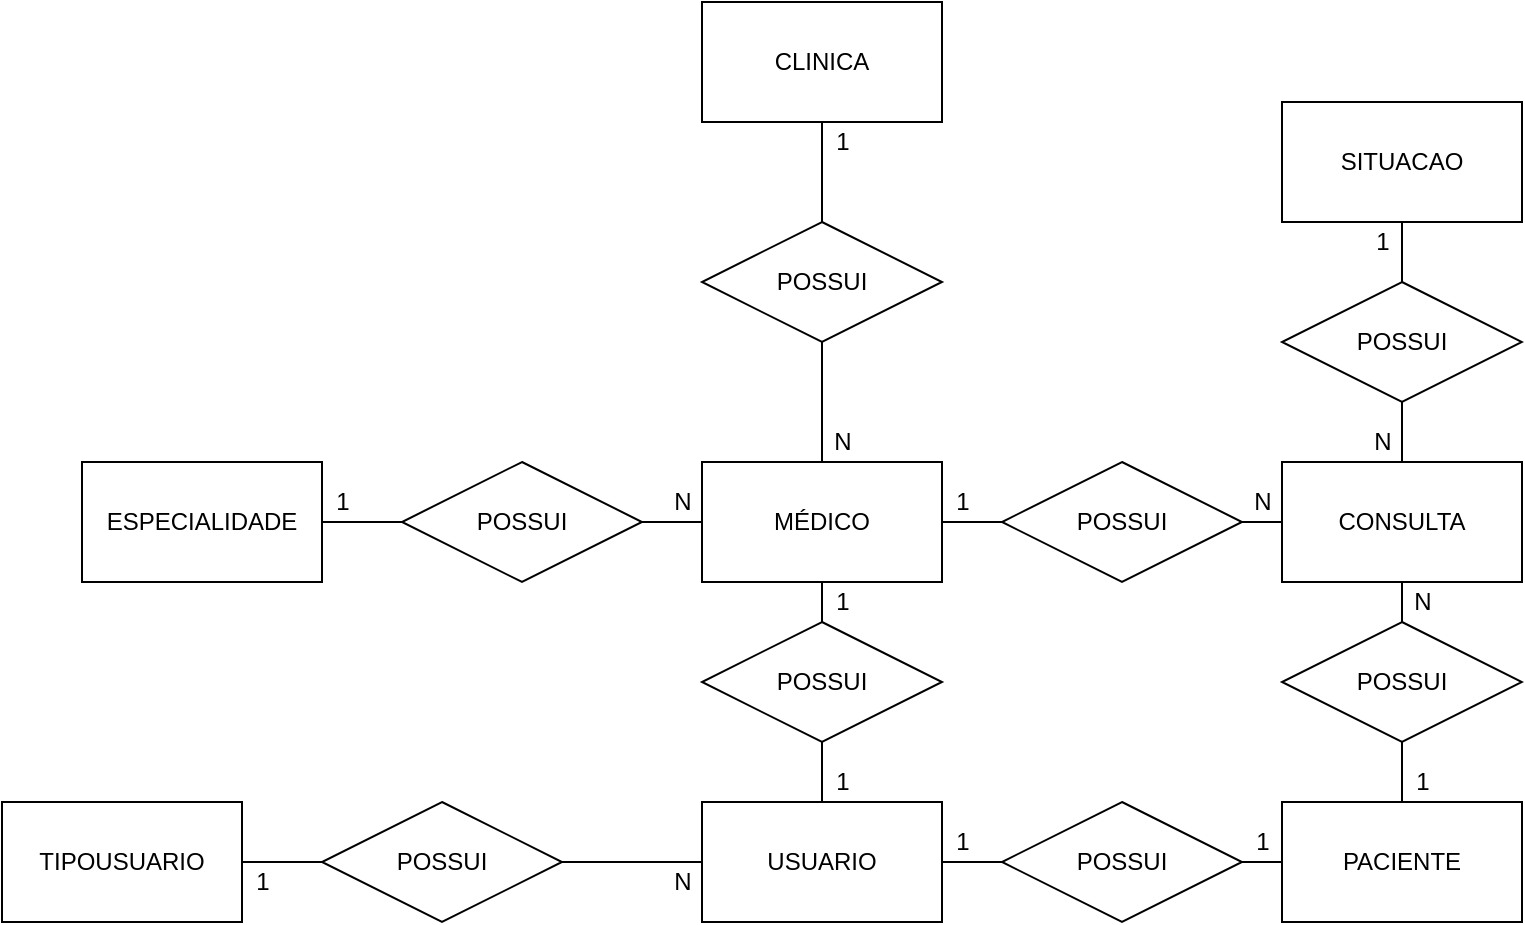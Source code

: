 <mxfile version="14.9.6" type="device" pages="2"><diagram id="vfp8LePXf0dAcvnZliSh" name="Conceitual"><mxGraphModel dx="852" dy="1703" grid="1" gridSize="10" guides="1" tooltips="1" connect="1" arrows="1" fold="1" page="1" pageScale="1" pageWidth="827" pageHeight="1169" math="0" shadow="0"><root><mxCell id="0"/><mxCell id="1" parent="0"/><mxCell id="2TtG-xfCOFMuicf8gBL2-11" value="" style="edgeStyle=orthogonalEdgeStyle;rounded=0;orthogonalLoop=1;jettySize=auto;html=1;endArrow=none;endFill=0;" parent="1" source="2TtG-xfCOFMuicf8gBL2-1" target="2TtG-xfCOFMuicf8gBL2-9" edge="1"><mxGeometry relative="1" as="geometry"/></mxCell><mxCell id="2TtG-xfCOFMuicf8gBL2-19" value="" style="edgeStyle=orthogonalEdgeStyle;rounded=0;orthogonalLoop=1;jettySize=auto;html=1;endArrow=none;endFill=0;" parent="1" source="2TtG-xfCOFMuicf8gBL2-1" target="2TtG-xfCOFMuicf8gBL2-18" edge="1"><mxGeometry relative="1" as="geometry"/></mxCell><mxCell id="2TtG-xfCOFMuicf8gBL2-24" value="" style="edgeStyle=orthogonalEdgeStyle;rounded=0;orthogonalLoop=1;jettySize=auto;html=1;endArrow=none;endFill=0;" parent="1" source="2TtG-xfCOFMuicf8gBL2-1" target="2TtG-xfCOFMuicf8gBL2-23" edge="1"><mxGeometry relative="1" as="geometry"/></mxCell><mxCell id="2TtG-xfCOFMuicf8gBL2-30" value="" style="edgeStyle=orthogonalEdgeStyle;rounded=0;orthogonalLoop=1;jettySize=auto;html=1;endArrow=none;endFill=0;" parent="1" source="2TtG-xfCOFMuicf8gBL2-1" target="2TtG-xfCOFMuicf8gBL2-28" edge="1"><mxGeometry relative="1" as="geometry"/></mxCell><mxCell id="2TtG-xfCOFMuicf8gBL2-1" value="MÉDICO" style="rounded=0;whiteSpace=wrap;html=1;" parent="1" vertex="1"><mxGeometry x="380" y="-860" width="120" height="60" as="geometry"/></mxCell><mxCell id="2TtG-xfCOFMuicf8gBL2-20" value="" style="edgeStyle=orthogonalEdgeStyle;rounded=0;orthogonalLoop=1;jettySize=auto;html=1;endArrow=none;endFill=0;" parent="1" source="2TtG-xfCOFMuicf8gBL2-2" target="2TtG-xfCOFMuicf8gBL2-18" edge="1"><mxGeometry relative="1" as="geometry"/></mxCell><mxCell id="2TtG-xfCOFMuicf8gBL2-40" value="" style="edgeStyle=orthogonalEdgeStyle;rounded=0;orthogonalLoop=1;jettySize=auto;html=1;endArrow=none;endFill=0;" parent="1" source="2TtG-xfCOFMuicf8gBL2-2" target="2TtG-xfCOFMuicf8gBL2-39" edge="1"><mxGeometry relative="1" as="geometry"/></mxCell><mxCell id="2TtG-xfCOFMuicf8gBL2-46" value="" style="edgeStyle=orthogonalEdgeStyle;rounded=0;orthogonalLoop=1;jettySize=auto;html=1;endArrow=none;endFill=0;" parent="1" source="2TtG-xfCOFMuicf8gBL2-2" target="2TtG-xfCOFMuicf8gBL2-44" edge="1"><mxGeometry relative="1" as="geometry"/></mxCell><mxCell id="2TtG-xfCOFMuicf8gBL2-2" value="CONSULTA" style="rounded=0;whiteSpace=wrap;html=1;" parent="1" vertex="1"><mxGeometry x="670" y="-860" width="120" height="60" as="geometry"/></mxCell><mxCell id="2TtG-xfCOFMuicf8gBL2-10" value="" style="edgeStyle=orthogonalEdgeStyle;rounded=0;orthogonalLoop=1;jettySize=auto;html=1;endArrow=none;endFill=0;" parent="1" source="2TtG-xfCOFMuicf8gBL2-3" target="2TtG-xfCOFMuicf8gBL2-9" edge="1"><mxGeometry relative="1" as="geometry"/></mxCell><mxCell id="2TtG-xfCOFMuicf8gBL2-12" value="" style="edgeStyle=orthogonalEdgeStyle;rounded=0;orthogonalLoop=1;jettySize=auto;html=1;endArrow=none;endFill=0;" parent="1" source="2TtG-xfCOFMuicf8gBL2-3" target="2TtG-xfCOFMuicf8gBL2-9" edge="1"><mxGeometry relative="1" as="geometry"/></mxCell><mxCell id="2TtG-xfCOFMuicf8gBL2-3" value="CLINICA" style="rounded=0;whiteSpace=wrap;html=1;" parent="1" vertex="1"><mxGeometry x="380" y="-1090" width="120" height="60" as="geometry"/></mxCell><mxCell id="2TtG-xfCOFMuicf8gBL2-41" value="" style="edgeStyle=orthogonalEdgeStyle;rounded=0;orthogonalLoop=1;jettySize=auto;html=1;endArrow=none;endFill=0;" parent="1" source="2TtG-xfCOFMuicf8gBL2-4" target="2TtG-xfCOFMuicf8gBL2-39" edge="1"><mxGeometry relative="1" as="geometry"/></mxCell><mxCell id="2TtG-xfCOFMuicf8gBL2-4" value="PACIENTE" style="rounded=0;whiteSpace=wrap;html=1;" parent="1" vertex="1"><mxGeometry x="670" y="-690" width="120" height="60" as="geometry"/></mxCell><mxCell id="2TtG-xfCOFMuicf8gBL2-29" value="" style="edgeStyle=orthogonalEdgeStyle;rounded=0;orthogonalLoop=1;jettySize=auto;html=1;endArrow=none;endFill=0;" parent="1" source="2TtG-xfCOFMuicf8gBL2-5" target="2TtG-xfCOFMuicf8gBL2-28" edge="1"><mxGeometry relative="1" as="geometry"/></mxCell><mxCell id="2TtG-xfCOFMuicf8gBL2-5" value="ESPECIALIDADE" style="rounded=0;whiteSpace=wrap;html=1;" parent="1" vertex="1"><mxGeometry x="70" y="-860" width="120" height="60" as="geometry"/></mxCell><mxCell id="2TtG-xfCOFMuicf8gBL2-17" value="" style="edgeStyle=orthogonalEdgeStyle;rounded=0;orthogonalLoop=1;jettySize=auto;html=1;endArrow=none;endFill=0;" parent="1" source="2TtG-xfCOFMuicf8gBL2-6" target="2TtG-xfCOFMuicf8gBL2-15" edge="1"><mxGeometry relative="1" as="geometry"/></mxCell><mxCell id="2TtG-xfCOFMuicf8gBL2-25" value="" style="edgeStyle=orthogonalEdgeStyle;rounded=0;orthogonalLoop=1;jettySize=auto;html=1;endArrow=none;endFill=0;" parent="1" source="2TtG-xfCOFMuicf8gBL2-6" target="2TtG-xfCOFMuicf8gBL2-23" edge="1"><mxGeometry relative="1" as="geometry"/></mxCell><mxCell id="2TtG-xfCOFMuicf8gBL2-35" value="" style="edgeStyle=orthogonalEdgeStyle;rounded=0;orthogonalLoop=1;jettySize=auto;html=1;endArrow=none;endFill=0;" parent="1" source="2TtG-xfCOFMuicf8gBL2-6" target="2TtG-xfCOFMuicf8gBL2-34" edge="1"><mxGeometry relative="1" as="geometry"/></mxCell><mxCell id="2TtG-xfCOFMuicf8gBL2-6" value="USUARIO" style="rounded=0;whiteSpace=wrap;html=1;" parent="1" vertex="1"><mxGeometry x="380" y="-690" width="120" height="60" as="geometry"/></mxCell><mxCell id="2TtG-xfCOFMuicf8gBL2-16" value="" style="edgeStyle=orthogonalEdgeStyle;rounded=0;orthogonalLoop=1;jettySize=auto;html=1;endArrow=none;endFill=0;" parent="1" source="2TtG-xfCOFMuicf8gBL2-7" target="2TtG-xfCOFMuicf8gBL2-15" edge="1"><mxGeometry relative="1" as="geometry"/></mxCell><mxCell id="2TtG-xfCOFMuicf8gBL2-7" value="TIPOUSUARIO" style="rounded=0;whiteSpace=wrap;html=1;" parent="1" vertex="1"><mxGeometry x="30" y="-690" width="120" height="60" as="geometry"/></mxCell><mxCell id="2TtG-xfCOFMuicf8gBL2-45" value="" style="edgeStyle=orthogonalEdgeStyle;rounded=0;orthogonalLoop=1;jettySize=auto;html=1;endArrow=none;endFill=0;" parent="1" source="2TtG-xfCOFMuicf8gBL2-8" target="2TtG-xfCOFMuicf8gBL2-44" edge="1"><mxGeometry relative="1" as="geometry"/></mxCell><mxCell id="2TtG-xfCOFMuicf8gBL2-8" value="SITUACAO" style="rounded=0;whiteSpace=wrap;html=1;" parent="1" vertex="1"><mxGeometry x="670" y="-1040" width="120" height="60" as="geometry"/></mxCell><mxCell id="2TtG-xfCOFMuicf8gBL2-9" value="POSSUI" style="shape=rhombus;perimeter=rhombusPerimeter;whiteSpace=wrap;html=1;align=center;" parent="1" vertex="1"><mxGeometry x="380" y="-980" width="120" height="60" as="geometry"/></mxCell><mxCell id="2TtG-xfCOFMuicf8gBL2-13" value="1" style="text;html=1;align=center;verticalAlign=middle;resizable=0;points=[];autosize=1;strokeColor=none;" parent="1" vertex="1"><mxGeometry x="440" y="-1030" width="20" height="20" as="geometry"/></mxCell><mxCell id="2TtG-xfCOFMuicf8gBL2-14" value="N" style="text;html=1;align=center;verticalAlign=middle;resizable=0;points=[];autosize=1;strokeColor=none;" parent="1" vertex="1"><mxGeometry x="440" y="-880" width="20" height="20" as="geometry"/></mxCell><mxCell id="2TtG-xfCOFMuicf8gBL2-15" value="POSSUI" style="shape=rhombus;perimeter=rhombusPerimeter;whiteSpace=wrap;html=1;align=center;" parent="1" vertex="1"><mxGeometry x="190" y="-690" width="120" height="60" as="geometry"/></mxCell><mxCell id="2TtG-xfCOFMuicf8gBL2-18" value="POSSUI" style="shape=rhombus;perimeter=rhombusPerimeter;whiteSpace=wrap;html=1;align=center;" parent="1" vertex="1"><mxGeometry x="530" y="-860" width="120" height="60" as="geometry"/></mxCell><mxCell id="2TtG-xfCOFMuicf8gBL2-21" value="1" style="text;html=1;align=center;verticalAlign=middle;resizable=0;points=[];autosize=1;strokeColor=none;" parent="1" vertex="1"><mxGeometry x="150" y="-660" width="20" height="20" as="geometry"/></mxCell><mxCell id="2TtG-xfCOFMuicf8gBL2-22" value="N" style="text;html=1;align=center;verticalAlign=middle;resizable=0;points=[];autosize=1;strokeColor=none;" parent="1" vertex="1"><mxGeometry x="360" y="-660" width="20" height="20" as="geometry"/></mxCell><mxCell id="2TtG-xfCOFMuicf8gBL2-23" value="POSSUI" style="shape=rhombus;perimeter=rhombusPerimeter;whiteSpace=wrap;html=1;align=center;" parent="1" vertex="1"><mxGeometry x="380" y="-780" width="120" height="60" as="geometry"/></mxCell><mxCell id="2TtG-xfCOFMuicf8gBL2-26" value="1" style="text;html=1;align=center;verticalAlign=middle;resizable=0;points=[];autosize=1;strokeColor=none;" parent="1" vertex="1"><mxGeometry x="440" y="-800" width="20" height="20" as="geometry"/></mxCell><mxCell id="2TtG-xfCOFMuicf8gBL2-27" value="1" style="text;html=1;align=center;verticalAlign=middle;resizable=0;points=[];autosize=1;strokeColor=none;" parent="1" vertex="1"><mxGeometry x="440" y="-710" width="20" height="20" as="geometry"/></mxCell><mxCell id="2TtG-xfCOFMuicf8gBL2-28" value="POSSUI" style="shape=rhombus;perimeter=rhombusPerimeter;whiteSpace=wrap;html=1;align=center;" parent="1" vertex="1"><mxGeometry x="230" y="-860" width="120" height="60" as="geometry"/></mxCell><mxCell id="2TtG-xfCOFMuicf8gBL2-31" value="1" style="text;html=1;align=center;verticalAlign=middle;resizable=0;points=[];autosize=1;strokeColor=none;" parent="1" vertex="1"><mxGeometry x="190" y="-850" width="20" height="20" as="geometry"/></mxCell><mxCell id="2TtG-xfCOFMuicf8gBL2-32" value="N" style="text;html=1;align=center;verticalAlign=middle;resizable=0;points=[];autosize=1;strokeColor=none;" parent="1" vertex="1"><mxGeometry x="360" y="-850" width="20" height="20" as="geometry"/></mxCell><mxCell id="2TtG-xfCOFMuicf8gBL2-36" value="" style="edgeStyle=orthogonalEdgeStyle;rounded=0;orthogonalLoop=1;jettySize=auto;html=1;endArrow=none;endFill=0;" parent="1" source="2TtG-xfCOFMuicf8gBL2-34" target="2TtG-xfCOFMuicf8gBL2-4" edge="1"><mxGeometry relative="1" as="geometry"/></mxCell><mxCell id="2TtG-xfCOFMuicf8gBL2-34" value="POSSUI" style="shape=rhombus;perimeter=rhombusPerimeter;whiteSpace=wrap;html=1;align=center;" parent="1" vertex="1"><mxGeometry x="530" y="-690" width="120" height="60" as="geometry"/></mxCell><mxCell id="2TtG-xfCOFMuicf8gBL2-37" value="1" style="text;html=1;align=center;verticalAlign=middle;resizable=0;points=[];autosize=1;strokeColor=none;" parent="1" vertex="1"><mxGeometry x="500" y="-680" width="20" height="20" as="geometry"/></mxCell><mxCell id="2TtG-xfCOFMuicf8gBL2-38" value="1" style="text;html=1;align=center;verticalAlign=middle;resizable=0;points=[];autosize=1;strokeColor=none;" parent="1" vertex="1"><mxGeometry x="650" y="-680" width="20" height="20" as="geometry"/></mxCell><mxCell id="2TtG-xfCOFMuicf8gBL2-39" value="POSSUI" style="shape=rhombus;perimeter=rhombusPerimeter;whiteSpace=wrap;html=1;align=center;" parent="1" vertex="1"><mxGeometry x="670" y="-780" width="120" height="60" as="geometry"/></mxCell><mxCell id="2TtG-xfCOFMuicf8gBL2-42" value="1" style="text;html=1;align=center;verticalAlign=middle;resizable=0;points=[];autosize=1;strokeColor=none;" parent="1" vertex="1"><mxGeometry x="730" y="-710" width="20" height="20" as="geometry"/></mxCell><mxCell id="2TtG-xfCOFMuicf8gBL2-43" value="N" style="text;html=1;align=center;verticalAlign=middle;resizable=0;points=[];autosize=1;strokeColor=none;" parent="1" vertex="1"><mxGeometry x="730" y="-800" width="20" height="20" as="geometry"/></mxCell><mxCell id="2TtG-xfCOFMuicf8gBL2-44" value="POSSUI" style="shape=rhombus;perimeter=rhombusPerimeter;whiteSpace=wrap;html=1;align=center;" parent="1" vertex="1"><mxGeometry x="670" y="-950" width="120" height="60" as="geometry"/></mxCell><mxCell id="2TtG-xfCOFMuicf8gBL2-47" value="1" style="text;html=1;align=center;verticalAlign=middle;resizable=0;points=[];autosize=1;strokeColor=none;" parent="1" vertex="1"><mxGeometry x="500" y="-850" width="20" height="20" as="geometry"/></mxCell><mxCell id="2TtG-xfCOFMuicf8gBL2-48" value="N" style="text;html=1;align=center;verticalAlign=middle;resizable=0;points=[];autosize=1;strokeColor=none;" parent="1" vertex="1"><mxGeometry x="650" y="-850" width="20" height="20" as="geometry"/></mxCell><mxCell id="2TtG-xfCOFMuicf8gBL2-49" value="1" style="text;html=1;align=center;verticalAlign=middle;resizable=0;points=[];autosize=1;strokeColor=none;" parent="1" vertex="1"><mxGeometry x="710" y="-980" width="20" height="20" as="geometry"/></mxCell><mxCell id="2TtG-xfCOFMuicf8gBL2-50" value="N" style="text;html=1;align=center;verticalAlign=middle;resizable=0;points=[];autosize=1;strokeColor=none;" parent="1" vertex="1"><mxGeometry x="710" y="-880" width="20" height="20" as="geometry"/></mxCell></root></mxGraphModel></diagram><diagram id="La_JxCcDWI45tzLQxd8R" name="Lógico"><mxGraphModel dx="852" dy="534" grid="1" gridSize="10" guides="1" tooltips="1" connect="1" arrows="1" fold="1" page="1" pageScale="1" pageWidth="1600" pageHeight="1200" math="0" shadow="0"><root><mxCell id="wOx2WTIR1HSGCJ9DLjn2-0"/><mxCell id="wOx2WTIR1HSGCJ9DLjn2-1" parent="wOx2WTIR1HSGCJ9DLjn2-0"/><mxCell id="TclBY81PMWO3aLYzjwLT-0" value="clinica" style="shape=table;startSize=30;container=1;collapsible=1;childLayout=tableLayout;fixedRows=1;rowLines=0;fontStyle=1;align=center;resizeLast=1;" parent="wOx2WTIR1HSGCJ9DLjn2-1" vertex="1"><mxGeometry x="70" y="30" width="180" height="250" as="geometry"/></mxCell><mxCell id="TclBY81PMWO3aLYzjwLT-1" value="" style="shape=partialRectangle;collapsible=0;dropTarget=0;pointerEvents=0;fillColor=none;top=0;left=0;bottom=1;right=0;points=[[0,0.5],[1,0.5]];portConstraint=eastwest;" parent="TclBY81PMWO3aLYzjwLT-0" vertex="1"><mxGeometry y="30" width="180" height="30" as="geometry"/></mxCell><mxCell id="TclBY81PMWO3aLYzjwLT-2" value="PK" style="shape=partialRectangle;connectable=0;fillColor=none;top=0;left=0;bottom=0;right=0;fontStyle=1;overflow=hidden;" parent="TclBY81PMWO3aLYzjwLT-1" vertex="1"><mxGeometry width="30" height="30" as="geometry"/></mxCell><mxCell id="TclBY81PMWO3aLYzjwLT-3" value="idClinica" style="shape=partialRectangle;connectable=0;fillColor=none;top=0;left=0;bottom=0;right=0;align=left;spacingLeft=6;fontStyle=5;overflow=hidden;" parent="TclBY81PMWO3aLYzjwLT-1" vertex="1"><mxGeometry x="30" width="150" height="30" as="geometry"/></mxCell><mxCell id="TclBY81PMWO3aLYzjwLT-4" value="" style="shape=partialRectangle;collapsible=0;dropTarget=0;pointerEvents=0;fillColor=none;top=0;left=0;bottom=0;right=0;points=[[0,0.5],[1,0.5]];portConstraint=eastwest;" parent="TclBY81PMWO3aLYzjwLT-0" vertex="1"><mxGeometry y="60" width="180" height="30" as="geometry"/></mxCell><mxCell id="TclBY81PMWO3aLYzjwLT-5" value="" style="shape=partialRectangle;connectable=0;fillColor=none;top=0;left=0;bottom=0;right=0;editable=1;overflow=hidden;" parent="TclBY81PMWO3aLYzjwLT-4" vertex="1"><mxGeometry width="30" height="30" as="geometry"/></mxCell><mxCell id="TclBY81PMWO3aLYzjwLT-6" value="nomeClinica" style="shape=partialRectangle;connectable=0;fillColor=none;top=0;left=0;bottom=0;right=0;align=left;spacingLeft=6;overflow=hidden;" parent="TclBY81PMWO3aLYzjwLT-4" vertex="1"><mxGeometry x="30" width="150" height="30" as="geometry"/></mxCell><mxCell id="TclBY81PMWO3aLYzjwLT-7" value="" style="shape=partialRectangle;collapsible=0;dropTarget=0;pointerEvents=0;fillColor=none;top=0;left=0;bottom=0;right=0;points=[[0,0.5],[1,0.5]];portConstraint=eastwest;" parent="TclBY81PMWO3aLYzjwLT-0" vertex="1"><mxGeometry y="90" width="180" height="30" as="geometry"/></mxCell><mxCell id="TclBY81PMWO3aLYzjwLT-8" value="" style="shape=partialRectangle;connectable=0;fillColor=none;top=0;left=0;bottom=0;right=0;editable=1;overflow=hidden;" parent="TclBY81PMWO3aLYzjwLT-7" vertex="1"><mxGeometry width="30" height="30" as="geometry"/></mxCell><mxCell id="TclBY81PMWO3aLYzjwLT-9" value="cnpj" style="shape=partialRectangle;connectable=0;fillColor=none;top=0;left=0;bottom=0;right=0;align=left;spacingLeft=6;overflow=hidden;" parent="TclBY81PMWO3aLYzjwLT-7" vertex="1"><mxGeometry x="30" width="150" height="30" as="geometry"/></mxCell><mxCell id="TclBY81PMWO3aLYzjwLT-10" value="" style="shape=partialRectangle;collapsible=0;dropTarget=0;pointerEvents=0;fillColor=none;top=0;left=0;bottom=0;right=0;points=[[0,0.5],[1,0.5]];portConstraint=eastwest;" parent="TclBY81PMWO3aLYzjwLT-0" vertex="1"><mxGeometry y="120" width="180" height="30" as="geometry"/></mxCell><mxCell id="TclBY81PMWO3aLYzjwLT-11" value="" style="shape=partialRectangle;connectable=0;fillColor=none;top=0;left=0;bottom=0;right=0;editable=1;overflow=hidden;" parent="TclBY81PMWO3aLYzjwLT-10" vertex="1"><mxGeometry width="30" height="30" as="geometry"/></mxCell><mxCell id="TclBY81PMWO3aLYzjwLT-12" value="razaoSocial        " style="shape=partialRectangle;connectable=0;fillColor=none;top=0;left=0;bottom=0;right=0;align=left;spacingLeft=6;overflow=hidden;" parent="TclBY81PMWO3aLYzjwLT-10" vertex="1"><mxGeometry x="30" width="150" height="30" as="geometry"/></mxCell><mxCell id="TclBY81PMWO3aLYzjwLT-13" value="medico" style="shape=table;startSize=30;container=1;collapsible=1;childLayout=tableLayout;fixedRows=1;rowLines=0;fontStyle=1;align=center;resizeLast=1;" parent="wOx2WTIR1HSGCJ9DLjn2-1" vertex="1"><mxGeometry x="360" y="180" width="180" height="230" as="geometry"/></mxCell><mxCell id="TclBY81PMWO3aLYzjwLT-14" value="" style="shape=partialRectangle;collapsible=0;dropTarget=0;pointerEvents=0;fillColor=none;top=0;left=0;bottom=0;right=0;points=[[0,0.5],[1,0.5]];portConstraint=eastwest;" parent="TclBY81PMWO3aLYzjwLT-13" vertex="1"><mxGeometry y="30" width="180" height="30" as="geometry"/></mxCell><mxCell id="TclBY81PMWO3aLYzjwLT-15" value="PK" style="shape=partialRectangle;connectable=0;fillColor=none;top=0;left=0;bottom=0;right=0;fontStyle=1;overflow=hidden;" parent="TclBY81PMWO3aLYzjwLT-14" vertex="1"><mxGeometry width="60" height="30" as="geometry"/></mxCell><mxCell id="TclBY81PMWO3aLYzjwLT-16" value="idMedico" style="shape=partialRectangle;connectable=0;fillColor=none;top=0;left=0;bottom=0;right=0;align=left;spacingLeft=6;fontStyle=5;overflow=hidden;" parent="TclBY81PMWO3aLYzjwLT-14" vertex="1"><mxGeometry x="60" width="120" height="30" as="geometry"/></mxCell><mxCell id="TclBY81PMWO3aLYzjwLT-20" value="" style="shape=partialRectangle;collapsible=0;dropTarget=0;pointerEvents=0;fillColor=none;top=0;left=0;bottom=0;right=0;points=[[0,0.5],[1,0.5]];portConstraint=eastwest;" parent="TclBY81PMWO3aLYzjwLT-13" vertex="1"><mxGeometry y="60" width="180" height="30" as="geometry"/></mxCell><mxCell id="TclBY81PMWO3aLYzjwLT-21" value="" style="shape=partialRectangle;connectable=0;fillColor=none;top=0;left=0;bottom=0;right=0;editable=1;overflow=hidden;" parent="TclBY81PMWO3aLYzjwLT-20" vertex="1"><mxGeometry width="60" height="30" as="geometry"/></mxCell><mxCell id="TclBY81PMWO3aLYzjwLT-22" value="" style="shape=partialRectangle;connectable=0;fillColor=none;top=0;left=0;bottom=0;right=0;align=left;spacingLeft=6;overflow=hidden;" parent="TclBY81PMWO3aLYzjwLT-20" vertex="1"><mxGeometry x="60" width="120" height="30" as="geometry"/></mxCell><mxCell id="TclBY81PMWO3aLYzjwLT-23" value="" style="shape=partialRectangle;collapsible=0;dropTarget=0;pointerEvents=0;fillColor=none;top=0;left=0;bottom=0;right=0;points=[[0,0.5],[1,0.5]];portConstraint=eastwest;" parent="TclBY81PMWO3aLYzjwLT-13" vertex="1"><mxGeometry y="90" width="180" height="30" as="geometry"/></mxCell><mxCell id="TclBY81PMWO3aLYzjwLT-24" value="" style="shape=partialRectangle;connectable=0;fillColor=none;top=0;left=0;bottom=0;right=0;editable=1;overflow=hidden;" parent="TclBY81PMWO3aLYzjwLT-23" vertex="1"><mxGeometry width="60" height="30" as="geometry"/></mxCell><mxCell id="TclBY81PMWO3aLYzjwLT-25" value="" style="shape=partialRectangle;connectable=0;fillColor=none;top=0;left=0;bottom=0;right=0;align=left;spacingLeft=6;overflow=hidden;" parent="TclBY81PMWO3aLYzjwLT-23" vertex="1"><mxGeometry x="60" width="120" height="30" as="geometry"/></mxCell><mxCell id="p6ir0A7EGDbZahD3PHwV-3" value="" style="shape=partialRectangle;collapsible=0;dropTarget=0;pointerEvents=0;fillColor=none;top=0;left=0;bottom=0;right=0;points=[[0,0.5],[1,0.5]];portConstraint=eastwest;" parent="wOx2WTIR1HSGCJ9DLjn2-1" vertex="1"><mxGeometry x="70" y="180" width="180" height="30" as="geometry"/></mxCell><mxCell id="p6ir0A7EGDbZahD3PHwV-4" value="" style="shape=partialRectangle;connectable=0;fillColor=none;top=0;left=0;bottom=0;right=0;editable=1;overflow=hidden;" parent="p6ir0A7EGDbZahD3PHwV-3" vertex="1"><mxGeometry width="30" height="30" as="geometry"/></mxCell><mxCell id="p6ir0A7EGDbZahD3PHwV-5" value="endereco" style="shape=partialRectangle;connectable=0;fillColor=none;top=0;left=0;bottom=0;right=0;align=left;spacingLeft=6;overflow=hidden;" parent="p6ir0A7EGDbZahD3PHwV-3" vertex="1"><mxGeometry x="30" width="150" height="30" as="geometry"/></mxCell><mxCell id="p6ir0A7EGDbZahD3PHwV-6" value="" style="shape=partialRectangle;collapsible=0;dropTarget=0;pointerEvents=0;fillColor=none;top=0;left=0;bottom=0;right=0;points=[[0,0.5],[1,0.5]];portConstraint=eastwest;" parent="wOx2WTIR1HSGCJ9DLjn2-1" vertex="1"><mxGeometry x="70" y="210" width="180" height="30" as="geometry"/></mxCell><mxCell id="p6ir0A7EGDbZahD3PHwV-7" value="" style="shape=partialRectangle;connectable=0;fillColor=none;top=0;left=0;bottom=0;right=0;editable=1;overflow=hidden;" parent="p6ir0A7EGDbZahD3PHwV-6" vertex="1"><mxGeometry width="30" height="30" as="geometry"/></mxCell><mxCell id="p6ir0A7EGDbZahD3PHwV-8" value="email" style="shape=partialRectangle;connectable=0;fillColor=none;top=0;left=0;bottom=0;right=0;align=left;spacingLeft=6;overflow=hidden;" parent="p6ir0A7EGDbZahD3PHwV-6" vertex="1"><mxGeometry x="30" width="150" height="30" as="geometry"/></mxCell><mxCell id="p6ir0A7EGDbZahD3PHwV-9" value="" style="shape=partialRectangle;collapsible=0;dropTarget=0;pointerEvents=0;fillColor=none;top=0;left=0;bottom=0;right=0;points=[[0,0.5],[1,0.5]];portConstraint=eastwest;" parent="wOx2WTIR1HSGCJ9DLjn2-1" vertex="1"><mxGeometry x="70" y="240" width="180" height="30" as="geometry"/></mxCell><mxCell id="p6ir0A7EGDbZahD3PHwV-10" value="" style="shape=partialRectangle;connectable=0;fillColor=none;top=0;left=0;bottom=0;right=0;editable=1;overflow=hidden;" parent="p6ir0A7EGDbZahD3PHwV-9" vertex="1"><mxGeometry width="30" height="30" as="geometry"/></mxCell><mxCell id="p6ir0A7EGDbZahD3PHwV-11" value="telefone" style="shape=partialRectangle;connectable=0;fillColor=none;top=0;left=0;bottom=0;right=0;align=left;spacingLeft=6;overflow=hidden;" parent="p6ir0A7EGDbZahD3PHwV-9" vertex="1"><mxGeometry x="30" width="150" height="30" as="geometry"/></mxCell><mxCell id="p6ir0A7EGDbZahD3PHwV-12" value="" style="shape=partialRectangle;collapsible=0;dropTarget=0;pointerEvents=0;fillColor=none;top=0;left=0;bottom=1;right=0;points=[[0,0.5],[1,0.5]];portConstraint=eastwest;" parent="wOx2WTIR1HSGCJ9DLjn2-1" vertex="1"><mxGeometry x="360" y="300" width="180" height="30" as="geometry"/></mxCell><mxCell id="p6ir0A7EGDbZahD3PHwV-13" value="FK" style="shape=partialRectangle;connectable=0;fillColor=none;top=0;left=0;bottom=0;right=0;fontStyle=1;overflow=hidden;" parent="p6ir0A7EGDbZahD3PHwV-12" vertex="1"><mxGeometry width="60" height="30" as="geometry"/></mxCell><mxCell id="p6ir0A7EGDbZahD3PHwV-14" value="idUsuario" style="shape=partialRectangle;connectable=0;fillColor=none;top=0;left=0;bottom=0;right=0;align=left;spacingLeft=6;fontStyle=5;overflow=hidden;" parent="p6ir0A7EGDbZahD3PHwV-12" vertex="1"><mxGeometry x="60" width="120" height="30" as="geometry"/></mxCell><mxCell id="p6ir0A7EGDbZahD3PHwV-15" value="" style="shape=partialRectangle;collapsible=0;dropTarget=0;pointerEvents=0;fillColor=none;top=0;left=0;bottom=0;right=0;points=[[0,0.5],[1,0.5]];portConstraint=eastwest;" parent="wOx2WTIR1HSGCJ9DLjn2-1" vertex="1"><mxGeometry x="360" y="240" width="180" height="30" as="geometry"/></mxCell><mxCell id="p6ir0A7EGDbZahD3PHwV-16" value="FK" style="shape=partialRectangle;connectable=0;fillColor=none;top=0;left=0;bottom=0;right=0;fontStyle=1;overflow=hidden;" parent="p6ir0A7EGDbZahD3PHwV-15" vertex="1"><mxGeometry width="60" height="30" as="geometry"/></mxCell><mxCell id="p6ir0A7EGDbZahD3PHwV-17" value="idClinica" style="shape=partialRectangle;connectable=0;fillColor=none;top=0;left=0;bottom=0;right=0;align=left;spacingLeft=6;fontStyle=5;overflow=hidden;" parent="p6ir0A7EGDbZahD3PHwV-15" vertex="1"><mxGeometry x="60" width="120" height="30" as="geometry"/></mxCell><mxCell id="p6ir0A7EGDbZahD3PHwV-21" value="" style="shape=partialRectangle;collapsible=0;dropTarget=0;pointerEvents=0;fillColor=none;top=0;left=0;bottom=0;right=0;points=[[0,0.5],[1,0.5]];portConstraint=eastwest;" parent="wOx2WTIR1HSGCJ9DLjn2-1" vertex="1"><mxGeometry x="360" y="270" width="180" height="30" as="geometry"/></mxCell><mxCell id="p6ir0A7EGDbZahD3PHwV-22" value="FK" style="shape=partialRectangle;connectable=0;fillColor=none;top=0;left=0;bottom=0;right=0;fontStyle=1;overflow=hidden;" parent="p6ir0A7EGDbZahD3PHwV-21" vertex="1"><mxGeometry width="60" height="30" as="geometry"/></mxCell><mxCell id="p6ir0A7EGDbZahD3PHwV-23" value="idEspecialidade" style="shape=partialRectangle;connectable=0;fillColor=none;top=0;left=0;bottom=0;right=0;align=left;spacingLeft=6;fontStyle=5;overflow=hidden;" parent="p6ir0A7EGDbZahD3PHwV-21" vertex="1"><mxGeometry x="60" width="120" height="30" as="geometry"/></mxCell><mxCell id="1CUP1VNEGJplpMzQPcmg-0" value="" style="edgeStyle=entityRelationEdgeStyle;fontSize=12;html=1;endArrow=ERoneToMany;" parent="wOx2WTIR1HSGCJ9DLjn2-1" target="p6ir0A7EGDbZahD3PHwV-15" edge="1"><mxGeometry width="100" height="100" relative="1" as="geometry"><mxPoint x="250" y="100" as="sourcePoint"/><mxPoint x="350" as="targetPoint"/></mxGeometry></mxCell><mxCell id="1CUP1VNEGJplpMzQPcmg-1" value="" style="shape=partialRectangle;collapsible=0;dropTarget=0;pointerEvents=0;fillColor=none;top=0;left=0;bottom=0;right=0;points=[[0,0.5],[1,0.5]];portConstraint=eastwest;" parent="wOx2WTIR1HSGCJ9DLjn2-1" vertex="1"><mxGeometry x="360" y="330" width="180" height="30" as="geometry"/></mxCell><mxCell id="1CUP1VNEGJplpMzQPcmg-2" value="" style="shape=partialRectangle;connectable=0;fillColor=none;top=0;left=0;bottom=0;right=0;editable=1;overflow=hidden;" parent="1CUP1VNEGJplpMzQPcmg-1" vertex="1"><mxGeometry width="30" height="30" as="geometry"/></mxCell><mxCell id="1CUP1VNEGJplpMzQPcmg-3" value="         crm" style="shape=partialRectangle;connectable=0;fillColor=none;top=0;left=0;bottom=0;right=0;align=left;spacingLeft=6;overflow=hidden;" parent="1CUP1VNEGJplpMzQPcmg-1" vertex="1"><mxGeometry x="30" width="150" height="30" as="geometry"/></mxCell><mxCell id="1CUP1VNEGJplpMzQPcmg-4" value="" style="shape=partialRectangle;collapsible=0;dropTarget=0;pointerEvents=0;fillColor=none;top=0;left=0;bottom=0;right=0;points=[[0,0.5],[1,0.5]];portConstraint=eastwest;" parent="wOx2WTIR1HSGCJ9DLjn2-1" vertex="1"><mxGeometry x="360" y="360" width="180" height="30" as="geometry"/></mxCell><mxCell id="1CUP1VNEGJplpMzQPcmg-5" value="" style="shape=partialRectangle;connectable=0;fillColor=none;top=0;left=0;bottom=0;right=0;editable=1;overflow=hidden;" parent="1CUP1VNEGJplpMzQPcmg-4" vertex="1"><mxGeometry width="30" height="30" as="geometry"/></mxCell><mxCell id="1CUP1VNEGJplpMzQPcmg-6" value="         nomeMedico" style="shape=partialRectangle;connectable=0;fillColor=none;top=0;left=0;bottom=0;right=0;align=left;spacingLeft=6;overflow=hidden;" parent="1CUP1VNEGJplpMzQPcmg-4" vertex="1"><mxGeometry x="30" width="150" height="30" as="geometry"/></mxCell><mxCell id="1CUP1VNEGJplpMzQPcmg-7" value="especialidade" style="shape=table;startSize=30;container=1;collapsible=1;childLayout=tableLayout;fixedRows=1;rowLines=0;fontStyle=1;align=center;resizeLast=1;" parent="wOx2WTIR1HSGCJ9DLjn2-1" vertex="1"><mxGeometry x="50" y="340" width="180" height="100" as="geometry"/></mxCell><mxCell id="1CUP1VNEGJplpMzQPcmg-8" value="" style="shape=partialRectangle;collapsible=0;dropTarget=0;pointerEvents=0;fillColor=none;top=0;left=0;bottom=1;right=0;points=[[0,0.5],[1,0.5]];portConstraint=eastwest;" parent="1CUP1VNEGJplpMzQPcmg-7" vertex="1"><mxGeometry y="30" width="180" height="30" as="geometry"/></mxCell><mxCell id="1CUP1VNEGJplpMzQPcmg-9" value="PK" style="shape=partialRectangle;connectable=0;fillColor=none;top=0;left=0;bottom=0;right=0;fontStyle=1;overflow=hidden;" parent="1CUP1VNEGJplpMzQPcmg-8" vertex="1"><mxGeometry width="30" height="30" as="geometry"/></mxCell><mxCell id="1CUP1VNEGJplpMzQPcmg-10" value="idEspecialidade" style="shape=partialRectangle;connectable=0;fillColor=none;top=0;left=0;bottom=0;right=0;align=left;spacingLeft=6;fontStyle=5;overflow=hidden;" parent="1CUP1VNEGJplpMzQPcmg-8" vertex="1"><mxGeometry x="30" width="150" height="30" as="geometry"/></mxCell><mxCell id="1CUP1VNEGJplpMzQPcmg-11" value="" style="shape=partialRectangle;collapsible=0;dropTarget=0;pointerEvents=0;fillColor=none;top=0;left=0;bottom=0;right=0;points=[[0,0.5],[1,0.5]];portConstraint=eastwest;" parent="1CUP1VNEGJplpMzQPcmg-7" vertex="1"><mxGeometry y="60" width="180" height="30" as="geometry"/></mxCell><mxCell id="1CUP1VNEGJplpMzQPcmg-12" value="" style="shape=partialRectangle;connectable=0;fillColor=none;top=0;left=0;bottom=0;right=0;editable=1;overflow=hidden;" parent="1CUP1VNEGJplpMzQPcmg-11" vertex="1"><mxGeometry width="30" height="30" as="geometry"/></mxCell><mxCell id="1CUP1VNEGJplpMzQPcmg-13" value="nomeEspecialidade" style="shape=partialRectangle;connectable=0;fillColor=none;top=0;left=0;bottom=0;right=0;align=left;spacingLeft=6;overflow=hidden;" parent="1CUP1VNEGJplpMzQPcmg-11" vertex="1"><mxGeometry x="30" width="150" height="30" as="geometry"/></mxCell><mxCell id="el-cuEeEkyPBlAcz6y7R-0" value="" style="edgeStyle=entityRelationEdgeStyle;fontSize=12;html=1;endArrow=ERoneToMany;exitX=1;exitY=0.5;exitDx=0;exitDy=0;entryX=0;entryY=0.5;entryDx=0;entryDy=0;" parent="wOx2WTIR1HSGCJ9DLjn2-1" source="1CUP1VNEGJplpMzQPcmg-8" target="p6ir0A7EGDbZahD3PHwV-21" edge="1"><mxGeometry width="100" height="100" relative="1" as="geometry"><mxPoint x="240" y="380" as="sourcePoint"/><mxPoint x="350" y="535" as="targetPoint"/></mxGeometry></mxCell><mxCell id="el-cuEeEkyPBlAcz6y7R-1" value="usuario" style="shape=table;startSize=30;container=1;collapsible=1;childLayout=tableLayout;fixedRows=1;rowLines=0;fontStyle=1;align=center;resizeLast=1;" parent="wOx2WTIR1HSGCJ9DLjn2-1" vertex="1"><mxGeometry x="600" y="60" width="180" height="190" as="geometry"/></mxCell><mxCell id="el-cuEeEkyPBlAcz6y7R-2" value="" style="shape=partialRectangle;collapsible=0;dropTarget=0;pointerEvents=0;fillColor=none;top=0;left=0;bottom=0;right=0;points=[[0,0.5],[1,0.5]];portConstraint=eastwest;" parent="el-cuEeEkyPBlAcz6y7R-1" vertex="1"><mxGeometry y="30" width="180" height="30" as="geometry"/></mxCell><mxCell id="el-cuEeEkyPBlAcz6y7R-3" value="PK" style="shape=partialRectangle;connectable=0;fillColor=none;top=0;left=0;bottom=0;right=0;fontStyle=1;overflow=hidden;" parent="el-cuEeEkyPBlAcz6y7R-2" vertex="1"><mxGeometry width="60" height="30" as="geometry"/></mxCell><mxCell id="el-cuEeEkyPBlAcz6y7R-4" value="idUsuario" style="shape=partialRectangle;connectable=0;fillColor=none;top=0;left=0;bottom=0;right=0;align=left;spacingLeft=6;fontStyle=5;overflow=hidden;" parent="el-cuEeEkyPBlAcz6y7R-2" vertex="1"><mxGeometry x="60" width="120" height="30" as="geometry"/></mxCell><mxCell id="el-cuEeEkyPBlAcz6y7R-5" value="" style="shape=partialRectangle;collapsible=0;dropTarget=0;pointerEvents=0;fillColor=none;top=0;left=0;bottom=1;right=0;points=[[0,0.5],[1,0.5]];portConstraint=eastwest;" parent="el-cuEeEkyPBlAcz6y7R-1" vertex="1"><mxGeometry y="60" width="180" height="30" as="geometry"/></mxCell><mxCell id="el-cuEeEkyPBlAcz6y7R-6" value="FK" style="shape=partialRectangle;connectable=0;fillColor=none;top=0;left=0;bottom=0;right=0;fontStyle=1;overflow=hidden;" parent="el-cuEeEkyPBlAcz6y7R-5" vertex="1"><mxGeometry width="60" height="30" as="geometry"/></mxCell><mxCell id="el-cuEeEkyPBlAcz6y7R-7" value="idTipoUsuario" style="shape=partialRectangle;connectable=0;fillColor=none;top=0;left=0;bottom=0;right=0;align=left;spacingLeft=6;fontStyle=5;overflow=hidden;" parent="el-cuEeEkyPBlAcz6y7R-5" vertex="1"><mxGeometry x="60" width="120" height="30" as="geometry"/></mxCell><mxCell id="el-cuEeEkyPBlAcz6y7R-8" value="" style="shape=partialRectangle;collapsible=0;dropTarget=0;pointerEvents=0;fillColor=none;top=0;left=0;bottom=0;right=0;points=[[0,0.5],[1,0.5]];portConstraint=eastwest;" parent="el-cuEeEkyPBlAcz6y7R-1" vertex="1"><mxGeometry y="90" width="180" height="30" as="geometry"/></mxCell><mxCell id="el-cuEeEkyPBlAcz6y7R-9" value="" style="shape=partialRectangle;connectable=0;fillColor=none;top=0;left=0;bottom=0;right=0;editable=1;overflow=hidden;" parent="el-cuEeEkyPBlAcz6y7R-8" vertex="1"><mxGeometry width="60" height="30" as="geometry"/></mxCell><mxCell id="el-cuEeEkyPBlAcz6y7R-10" value="nomeUsuario" style="shape=partialRectangle;connectable=0;fillColor=none;top=0;left=0;bottom=0;right=0;align=left;spacingLeft=6;overflow=hidden;" parent="el-cuEeEkyPBlAcz6y7R-8" vertex="1"><mxGeometry x="60" width="120" height="30" as="geometry"/></mxCell><mxCell id="el-cuEeEkyPBlAcz6y7R-11" value="" style="shape=partialRectangle;collapsible=0;dropTarget=0;pointerEvents=0;fillColor=none;top=0;left=0;bottom=0;right=0;points=[[0,0.5],[1,0.5]];portConstraint=eastwest;" parent="el-cuEeEkyPBlAcz6y7R-1" vertex="1"><mxGeometry y="120" width="180" height="30" as="geometry"/></mxCell><mxCell id="el-cuEeEkyPBlAcz6y7R-12" value="" style="shape=partialRectangle;connectable=0;fillColor=none;top=0;left=0;bottom=0;right=0;editable=1;overflow=hidden;" parent="el-cuEeEkyPBlAcz6y7R-11" vertex="1"><mxGeometry width="60" height="30" as="geometry"/></mxCell><mxCell id="el-cuEeEkyPBlAcz6y7R-13" value="email" style="shape=partialRectangle;connectable=0;fillColor=none;top=0;left=0;bottom=0;right=0;align=left;spacingLeft=6;overflow=hidden;" parent="el-cuEeEkyPBlAcz6y7R-11" vertex="1"><mxGeometry x="60" width="120" height="30" as="geometry"/></mxCell><mxCell id="el-cuEeEkyPBlAcz6y7R-15" value="" style="shape=partialRectangle;collapsible=0;dropTarget=0;pointerEvents=0;fillColor=none;top=0;left=0;bottom=0;right=0;points=[[0,0.5],[1,0.5]];portConstraint=eastwest;" parent="wOx2WTIR1HSGCJ9DLjn2-1" vertex="1"><mxGeometry x="600" y="210" width="180" height="30" as="geometry"/></mxCell><mxCell id="el-cuEeEkyPBlAcz6y7R-16" value="" style="shape=partialRectangle;connectable=0;fillColor=none;top=0;left=0;bottom=0;right=0;editable=1;overflow=hidden;" parent="el-cuEeEkyPBlAcz6y7R-15" vertex="1"><mxGeometry width="60" height="30" as="geometry"/></mxCell><mxCell id="el-cuEeEkyPBlAcz6y7R-17" value="senha" style="shape=partialRectangle;connectable=0;fillColor=none;top=0;left=0;bottom=0;right=0;align=left;spacingLeft=6;overflow=hidden;" parent="el-cuEeEkyPBlAcz6y7R-15" vertex="1"><mxGeometry x="60" width="120" height="30" as="geometry"/></mxCell><mxCell id="el-cuEeEkyPBlAcz6y7R-20" value="tipoUsuario" style="shape=table;startSize=30;container=1;collapsible=1;childLayout=tableLayout;fixedRows=1;rowLines=0;fontStyle=1;align=center;resizeLast=1;" parent="wOx2WTIR1HSGCJ9DLjn2-1" vertex="1"><mxGeometry x="870" y="20" width="180" height="100" as="geometry"/></mxCell><mxCell id="el-cuEeEkyPBlAcz6y7R-21" value="" style="shape=partialRectangle;collapsible=0;dropTarget=0;pointerEvents=0;fillColor=none;top=0;left=0;bottom=1;right=0;points=[[0,0.5],[1,0.5]];portConstraint=eastwest;" parent="el-cuEeEkyPBlAcz6y7R-20" vertex="1"><mxGeometry y="30" width="180" height="30" as="geometry"/></mxCell><mxCell id="el-cuEeEkyPBlAcz6y7R-22" value="PK" style="shape=partialRectangle;connectable=0;fillColor=none;top=0;left=0;bottom=0;right=0;fontStyle=1;overflow=hidden;" parent="el-cuEeEkyPBlAcz6y7R-21" vertex="1"><mxGeometry width="30" height="30" as="geometry"/></mxCell><mxCell id="el-cuEeEkyPBlAcz6y7R-23" value="idTipoUsuario" style="shape=partialRectangle;connectable=0;fillColor=none;top=0;left=0;bottom=0;right=0;align=left;spacingLeft=6;fontStyle=5;overflow=hidden;" parent="el-cuEeEkyPBlAcz6y7R-21" vertex="1"><mxGeometry x="30" width="150" height="30" as="geometry"/></mxCell><mxCell id="el-cuEeEkyPBlAcz6y7R-24" value="" style="shape=partialRectangle;collapsible=0;dropTarget=0;pointerEvents=0;fillColor=none;top=0;left=0;bottom=0;right=0;points=[[0,0.5],[1,0.5]];portConstraint=eastwest;" parent="el-cuEeEkyPBlAcz6y7R-20" vertex="1"><mxGeometry y="60" width="180" height="30" as="geometry"/></mxCell><mxCell id="el-cuEeEkyPBlAcz6y7R-25" value="" style="shape=partialRectangle;connectable=0;fillColor=none;top=0;left=0;bottom=0;right=0;editable=1;overflow=hidden;" parent="el-cuEeEkyPBlAcz6y7R-24" vertex="1"><mxGeometry width="30" height="30" as="geometry"/></mxCell><mxCell id="el-cuEeEkyPBlAcz6y7R-26" value="nomeTipoUsuario" style="shape=partialRectangle;connectable=0;fillColor=none;top=0;left=0;bottom=0;right=0;align=left;spacingLeft=6;overflow=hidden;" parent="el-cuEeEkyPBlAcz6y7R-24" vertex="1"><mxGeometry x="30" width="150" height="30" as="geometry"/></mxCell><mxCell id="X__Zo3P8FxonI0l9b5Zb-0" value="" style="edgeStyle=entityRelationEdgeStyle;fontSize=12;html=1;endArrow=ERmandOne;startArrow=ERmandOne;exitX=1;exitY=0.5;exitDx=0;exitDy=0;entryX=0;entryY=0.5;entryDx=0;entryDy=0;" parent="wOx2WTIR1HSGCJ9DLjn2-1" source="p6ir0A7EGDbZahD3PHwV-12" target="el-cuEeEkyPBlAcz6y7R-2" edge="1"><mxGeometry width="100" height="100" relative="1" as="geometry"><mxPoint x="540" y="320" as="sourcePoint"/><mxPoint x="590" y="110" as="targetPoint"/></mxGeometry></mxCell><mxCell id="4JTmnCvNEum4sCoq76L9-0" value="" style="edgeStyle=entityRelationEdgeStyle;fontSize=12;html=1;endArrow=ERoneToMany;exitX=0;exitY=0.5;exitDx=0;exitDy=0;entryX=1;entryY=0.667;entryDx=0;entryDy=0;entryPerimeter=0;" parent="wOx2WTIR1HSGCJ9DLjn2-1" source="el-cuEeEkyPBlAcz6y7R-21" target="el-cuEeEkyPBlAcz6y7R-5" edge="1"><mxGeometry width="100" height="100" relative="1" as="geometry"><mxPoint x="820" y="350" as="sourcePoint"/><mxPoint x="950" y="250" as="targetPoint"/></mxGeometry></mxCell><mxCell id="x50_xYjXDuCEIrPptbDT-0" value="paciente" style="shape=table;startSize=30;container=1;collapsible=1;childLayout=tableLayout;fixedRows=1;rowLines=0;fontStyle=1;align=center;resizeLast=1;" parent="wOx2WTIR1HSGCJ9DLjn2-1" vertex="1"><mxGeometry x="880" y="190" width="180" height="270" as="geometry"/></mxCell><mxCell id="x50_xYjXDuCEIrPptbDT-1" value="" style="shape=partialRectangle;collapsible=0;dropTarget=0;pointerEvents=0;fillColor=none;top=0;left=0;bottom=0;right=0;points=[[0,0.5],[1,0.5]];portConstraint=eastwest;" parent="x50_xYjXDuCEIrPptbDT-0" vertex="1"><mxGeometry y="30" width="180" height="30" as="geometry"/></mxCell><mxCell id="x50_xYjXDuCEIrPptbDT-2" value="PK" style="shape=partialRectangle;connectable=0;fillColor=none;top=0;left=0;bottom=0;right=0;fontStyle=1;overflow=hidden;" parent="x50_xYjXDuCEIrPptbDT-1" vertex="1"><mxGeometry width="60" height="30" as="geometry"/></mxCell><mxCell id="x50_xYjXDuCEIrPptbDT-3" value="idPaciente" style="shape=partialRectangle;connectable=0;fillColor=none;top=0;left=0;bottom=0;right=0;align=left;spacingLeft=6;fontStyle=5;overflow=hidden;" parent="x50_xYjXDuCEIrPptbDT-1" vertex="1"><mxGeometry x="60" width="120" height="30" as="geometry"/></mxCell><mxCell id="x50_xYjXDuCEIrPptbDT-4" value="" style="shape=partialRectangle;collapsible=0;dropTarget=0;pointerEvents=0;fillColor=none;top=0;left=0;bottom=1;right=0;points=[[0,0.5],[1,0.5]];portConstraint=eastwest;" parent="x50_xYjXDuCEIrPptbDT-0" vertex="1"><mxGeometry y="60" width="180" height="30" as="geometry"/></mxCell><mxCell id="x50_xYjXDuCEIrPptbDT-5" value="FK" style="shape=partialRectangle;connectable=0;fillColor=none;top=0;left=0;bottom=0;right=0;fontStyle=1;overflow=hidden;" parent="x50_xYjXDuCEIrPptbDT-4" vertex="1"><mxGeometry width="60" height="30" as="geometry"/></mxCell><mxCell id="x50_xYjXDuCEIrPptbDT-6" value="idUsuario" style="shape=partialRectangle;connectable=0;fillColor=none;top=0;left=0;bottom=0;right=0;align=left;spacingLeft=6;fontStyle=5;overflow=hidden;" parent="x50_xYjXDuCEIrPptbDT-4" vertex="1"><mxGeometry x="60" width="120" height="30" as="geometry"/></mxCell><mxCell id="x50_xYjXDuCEIrPptbDT-7" value="" style="shape=partialRectangle;collapsible=0;dropTarget=0;pointerEvents=0;fillColor=none;top=0;left=0;bottom=0;right=0;points=[[0,0.5],[1,0.5]];portConstraint=eastwest;" parent="x50_xYjXDuCEIrPptbDT-0" vertex="1"><mxGeometry y="90" width="180" height="30" as="geometry"/></mxCell><mxCell id="x50_xYjXDuCEIrPptbDT-8" value="" style="shape=partialRectangle;connectable=0;fillColor=none;top=0;left=0;bottom=0;right=0;editable=1;overflow=hidden;" parent="x50_xYjXDuCEIrPptbDT-7" vertex="1"><mxGeometry width="60" height="30" as="geometry"/></mxCell><mxCell id="x50_xYjXDuCEIrPptbDT-9" value="nomePaciente" style="shape=partialRectangle;connectable=0;fillColor=none;top=0;left=0;bottom=0;right=0;align=left;spacingLeft=6;overflow=hidden;" parent="x50_xYjXDuCEIrPptbDT-7" vertex="1"><mxGeometry x="60" width="120" height="30" as="geometry"/></mxCell><mxCell id="x50_xYjXDuCEIrPptbDT-10" value="" style="shape=partialRectangle;collapsible=0;dropTarget=0;pointerEvents=0;fillColor=none;top=0;left=0;bottom=0;right=0;points=[[0,0.5],[1,0.5]];portConstraint=eastwest;" parent="x50_xYjXDuCEIrPptbDT-0" vertex="1"><mxGeometry y="120" width="180" height="30" as="geometry"/></mxCell><mxCell id="x50_xYjXDuCEIrPptbDT-11" value="" style="shape=partialRectangle;connectable=0;fillColor=none;top=0;left=0;bottom=0;right=0;editable=1;overflow=hidden;" parent="x50_xYjXDuCEIrPptbDT-10" vertex="1"><mxGeometry width="60" height="30" as="geometry"/></mxCell><mxCell id="x50_xYjXDuCEIrPptbDT-12" value="dataNascimento" style="shape=partialRectangle;connectable=0;fillColor=none;top=0;left=0;bottom=0;right=0;align=left;spacingLeft=6;overflow=hidden;" parent="x50_xYjXDuCEIrPptbDT-10" vertex="1"><mxGeometry x="60" width="120" height="30" as="geometry"/></mxCell><mxCell id="x50_xYjXDuCEIrPptbDT-13" value="" style="shape=partialRectangle;collapsible=0;dropTarget=0;pointerEvents=0;fillColor=none;top=0;left=0;bottom=0;right=0;points=[[0,0.5],[1,0.5]];portConstraint=eastwest;" parent="wOx2WTIR1HSGCJ9DLjn2-1" vertex="1"><mxGeometry x="880" y="340" width="180" height="30" as="geometry"/></mxCell><mxCell id="x50_xYjXDuCEIrPptbDT-14" value="" style="shape=partialRectangle;connectable=0;fillColor=none;top=0;left=0;bottom=0;right=0;editable=1;overflow=hidden;" parent="x50_xYjXDuCEIrPptbDT-13" vertex="1"><mxGeometry width="60" height="30" as="geometry"/></mxCell><mxCell id="x50_xYjXDuCEIrPptbDT-15" value="telefone" style="shape=partialRectangle;connectable=0;fillColor=none;top=0;left=0;bottom=0;right=0;align=left;spacingLeft=6;overflow=hidden;" parent="x50_xYjXDuCEIrPptbDT-13" vertex="1"><mxGeometry x="60" width="120" height="30" as="geometry"/></mxCell><mxCell id="Zoj9ErWwe2pn-h6mXb3--0" value="" style="edgeStyle=entityRelationEdgeStyle;fontSize=12;html=1;endArrow=ERmandOne;startArrow=ERmandOne;exitX=1;exitY=0.5;exitDx=0;exitDy=0;entryX=0;entryY=0.5;entryDx=0;entryDy=0;" parent="wOx2WTIR1HSGCJ9DLjn2-1" source="el-cuEeEkyPBlAcz6y7R-2" target="x50_xYjXDuCEIrPptbDT-4" edge="1"><mxGeometry width="100" height="100" relative="1" as="geometry"><mxPoint x="760" y="450" as="sourcePoint"/><mxPoint x="829" y="240" as="targetPoint"/></mxGeometry></mxCell><mxCell id="Zoj9ErWwe2pn-h6mXb3--1" value="" style="shape=partialRectangle;collapsible=0;dropTarget=0;pointerEvents=0;fillColor=none;top=0;left=0;bottom=0;right=0;points=[[0,0.5],[1,0.5]];portConstraint=eastwest;" parent="wOx2WTIR1HSGCJ9DLjn2-1" vertex="1"><mxGeometry x="880" y="370" width="180" height="30" as="geometry"/></mxCell><mxCell id="Zoj9ErWwe2pn-h6mXb3--2" value="" style="shape=partialRectangle;connectable=0;fillColor=none;top=0;left=0;bottom=0;right=0;editable=1;overflow=hidden;" parent="Zoj9ErWwe2pn-h6mXb3--1" vertex="1"><mxGeometry width="60" height="30" as="geometry"/></mxCell><mxCell id="Zoj9ErWwe2pn-h6mXb3--3" value="rg" style="shape=partialRectangle;connectable=0;fillColor=none;top=0;left=0;bottom=0;right=0;align=left;spacingLeft=6;overflow=hidden;" parent="Zoj9ErWwe2pn-h6mXb3--1" vertex="1"><mxGeometry x="60" width="120" height="30" as="geometry"/></mxCell><mxCell id="Zoj9ErWwe2pn-h6mXb3--4" value="" style="shape=partialRectangle;collapsible=0;dropTarget=0;pointerEvents=0;fillColor=none;top=0;left=0;bottom=0;right=0;points=[[0,0.5],[1,0.5]];portConstraint=eastwest;" parent="wOx2WTIR1HSGCJ9DLjn2-1" vertex="1"><mxGeometry x="880" y="400" width="180" height="30" as="geometry"/></mxCell><mxCell id="Zoj9ErWwe2pn-h6mXb3--5" value="" style="shape=partialRectangle;connectable=0;fillColor=none;top=0;left=0;bottom=0;right=0;editable=1;overflow=hidden;" parent="Zoj9ErWwe2pn-h6mXb3--4" vertex="1"><mxGeometry width="60" height="30" as="geometry"/></mxCell><mxCell id="Zoj9ErWwe2pn-h6mXb3--6" value="cpf" style="shape=partialRectangle;connectable=0;fillColor=none;top=0;left=0;bottom=0;right=0;align=left;spacingLeft=6;overflow=hidden;" parent="Zoj9ErWwe2pn-h6mXb3--4" vertex="1"><mxGeometry x="60" width="120" height="30" as="geometry"/></mxCell><mxCell id="Zoj9ErWwe2pn-h6mXb3--7" value="" style="shape=partialRectangle;collapsible=0;dropTarget=0;pointerEvents=0;fillColor=none;top=0;left=0;bottom=0;right=0;points=[[0,0.5],[1,0.5]];portConstraint=eastwest;" parent="wOx2WTIR1HSGCJ9DLjn2-1" vertex="1"><mxGeometry x="880" y="430" width="180" height="30" as="geometry"/></mxCell><mxCell id="Zoj9ErWwe2pn-h6mXb3--8" value="" style="shape=partialRectangle;connectable=0;fillColor=none;top=0;left=0;bottom=0;right=0;editable=1;overflow=hidden;" parent="Zoj9ErWwe2pn-h6mXb3--7" vertex="1"><mxGeometry width="60" height="30" as="geometry"/></mxCell><mxCell id="Zoj9ErWwe2pn-h6mXb3--9" value="endereco" style="shape=partialRectangle;connectable=0;fillColor=none;top=0;left=0;bottom=0;right=0;align=left;spacingLeft=6;overflow=hidden;" parent="Zoj9ErWwe2pn-h6mXb3--7" vertex="1"><mxGeometry x="60" width="120" height="30" as="geometry"/></mxCell><mxCell id="Zoj9ErWwe2pn-h6mXb3--10" value="consulta" style="shape=table;startSize=30;container=1;collapsible=1;childLayout=tableLayout;fixedRows=1;rowLines=0;fontStyle=1;align=center;resizeLast=1;" parent="wOx2WTIR1HSGCJ9DLjn2-1" vertex="1"><mxGeometry x="610" y="470" width="180" height="230" as="geometry"/></mxCell><mxCell id="Zoj9ErWwe2pn-h6mXb3--11" value="" style="shape=partialRectangle;collapsible=0;dropTarget=0;pointerEvents=0;fillColor=none;top=0;left=0;bottom=0;right=0;points=[[0,0.5],[1,0.5]];portConstraint=eastwest;" parent="Zoj9ErWwe2pn-h6mXb3--10" vertex="1"><mxGeometry y="30" width="180" height="30" as="geometry"/></mxCell><mxCell id="Zoj9ErWwe2pn-h6mXb3--12" value="PK" style="shape=partialRectangle;connectable=0;fillColor=none;top=0;left=0;bottom=0;right=0;fontStyle=1;overflow=hidden;" parent="Zoj9ErWwe2pn-h6mXb3--11" vertex="1"><mxGeometry width="60" height="30" as="geometry"/></mxCell><mxCell id="Zoj9ErWwe2pn-h6mXb3--13" value="idConsulta" style="shape=partialRectangle;connectable=0;fillColor=none;top=0;left=0;bottom=0;right=0;align=left;spacingLeft=6;fontStyle=5;overflow=hidden;" parent="Zoj9ErWwe2pn-h6mXb3--11" vertex="1"><mxGeometry x="60" width="120" height="30" as="geometry"/></mxCell><mxCell id="Zoj9ErWwe2pn-h6mXb3--14" value="" style="shape=partialRectangle;collapsible=0;dropTarget=0;pointerEvents=0;fillColor=none;top=0;left=0;bottom=0;right=0;points=[[0,0.5],[1,0.5]];portConstraint=eastwest;" parent="Zoj9ErWwe2pn-h6mXb3--10" vertex="1"><mxGeometry y="60" width="180" height="30" as="geometry"/></mxCell><mxCell id="Zoj9ErWwe2pn-h6mXb3--15" value="" style="shape=partialRectangle;connectable=0;fillColor=none;top=0;left=0;bottom=0;right=0;editable=1;overflow=hidden;" parent="Zoj9ErWwe2pn-h6mXb3--14" vertex="1"><mxGeometry width="60" height="30" as="geometry"/></mxCell><mxCell id="Zoj9ErWwe2pn-h6mXb3--16" value="" style="shape=partialRectangle;connectable=0;fillColor=none;top=0;left=0;bottom=0;right=0;align=left;spacingLeft=6;overflow=hidden;" parent="Zoj9ErWwe2pn-h6mXb3--14" vertex="1"><mxGeometry x="60" width="120" height="30" as="geometry"/></mxCell><mxCell id="Zoj9ErWwe2pn-h6mXb3--17" value="" style="shape=partialRectangle;collapsible=0;dropTarget=0;pointerEvents=0;fillColor=none;top=0;left=0;bottom=0;right=0;points=[[0,0.5],[1,0.5]];portConstraint=eastwest;" parent="Zoj9ErWwe2pn-h6mXb3--10" vertex="1"><mxGeometry y="90" width="180" height="30" as="geometry"/></mxCell><mxCell id="Zoj9ErWwe2pn-h6mXb3--18" value="" style="shape=partialRectangle;connectable=0;fillColor=none;top=0;left=0;bottom=0;right=0;editable=1;overflow=hidden;" parent="Zoj9ErWwe2pn-h6mXb3--17" vertex="1"><mxGeometry width="60" height="30" as="geometry"/></mxCell><mxCell id="Zoj9ErWwe2pn-h6mXb3--19" value="" style="shape=partialRectangle;connectable=0;fillColor=none;top=0;left=0;bottom=0;right=0;align=left;spacingLeft=6;overflow=hidden;" parent="Zoj9ErWwe2pn-h6mXb3--17" vertex="1"><mxGeometry x="60" width="120" height="30" as="geometry"/></mxCell><mxCell id="Zoj9ErWwe2pn-h6mXb3--20" value="" style="shape=partialRectangle;collapsible=0;dropTarget=0;pointerEvents=0;fillColor=none;top=0;left=0;bottom=1;right=0;points=[[0,0.5],[1,0.5]];portConstraint=eastwest;" parent="wOx2WTIR1HSGCJ9DLjn2-1" vertex="1"><mxGeometry x="610" y="590" width="180" height="30" as="geometry"/></mxCell><mxCell id="Zoj9ErWwe2pn-h6mXb3--21" value="FK" style="shape=partialRectangle;connectable=0;fillColor=none;top=0;left=0;bottom=0;right=0;fontStyle=1;overflow=hidden;" parent="Zoj9ErWwe2pn-h6mXb3--20" vertex="1"><mxGeometry width="60" height="30" as="geometry"/></mxCell><mxCell id="Zoj9ErWwe2pn-h6mXb3--22" value="idMedico" style="shape=partialRectangle;connectable=0;fillColor=none;top=0;left=0;bottom=0;right=0;align=left;spacingLeft=6;fontStyle=5;overflow=hidden;" parent="Zoj9ErWwe2pn-h6mXb3--20" vertex="1"><mxGeometry x="60" width="120" height="30" as="geometry"/></mxCell><mxCell id="Zoj9ErWwe2pn-h6mXb3--23" value="" style="shape=partialRectangle;collapsible=0;dropTarget=0;pointerEvents=0;fillColor=none;top=0;left=0;bottom=0;right=0;points=[[0,0.5],[1,0.5]];portConstraint=eastwest;" parent="wOx2WTIR1HSGCJ9DLjn2-1" vertex="1"><mxGeometry x="610" y="530" width="180" height="30" as="geometry"/></mxCell><mxCell id="Zoj9ErWwe2pn-h6mXb3--24" value="FK" style="shape=partialRectangle;connectable=0;fillColor=none;top=0;left=0;bottom=0;right=0;fontStyle=1;overflow=hidden;" parent="Zoj9ErWwe2pn-h6mXb3--23" vertex="1"><mxGeometry width="60" height="30" as="geometry"/></mxCell><mxCell id="Zoj9ErWwe2pn-h6mXb3--25" value="idSituacao" style="shape=partialRectangle;connectable=0;fillColor=none;top=0;left=0;bottom=0;right=0;align=left;spacingLeft=6;fontStyle=5;overflow=hidden;" parent="Zoj9ErWwe2pn-h6mXb3--23" vertex="1"><mxGeometry x="60" width="120" height="30" as="geometry"/></mxCell><mxCell id="Zoj9ErWwe2pn-h6mXb3--26" value="" style="shape=partialRectangle;collapsible=0;dropTarget=0;pointerEvents=0;fillColor=none;top=0;left=0;bottom=0;right=0;points=[[0,0.5],[1,0.5]];portConstraint=eastwest;" parent="wOx2WTIR1HSGCJ9DLjn2-1" vertex="1"><mxGeometry x="610" y="560" width="180" height="30" as="geometry"/></mxCell><mxCell id="Zoj9ErWwe2pn-h6mXb3--27" value="FK" style="shape=partialRectangle;connectable=0;fillColor=none;top=0;left=0;bottom=0;right=0;fontStyle=1;overflow=hidden;" parent="Zoj9ErWwe2pn-h6mXb3--26" vertex="1"><mxGeometry width="60" height="30" as="geometry"/></mxCell><mxCell id="Zoj9ErWwe2pn-h6mXb3--28" value="idPaciente" style="shape=partialRectangle;connectable=0;fillColor=none;top=0;left=0;bottom=0;right=0;align=left;spacingLeft=6;fontStyle=5;overflow=hidden;" parent="Zoj9ErWwe2pn-h6mXb3--26" vertex="1"><mxGeometry x="60" width="120" height="30" as="geometry"/></mxCell><mxCell id="Zoj9ErWwe2pn-h6mXb3--29" value="" style="shape=partialRectangle;collapsible=0;dropTarget=0;pointerEvents=0;fillColor=none;top=0;left=0;bottom=0;right=0;points=[[0,0.5],[1,0.5]];portConstraint=eastwest;" parent="wOx2WTIR1HSGCJ9DLjn2-1" vertex="1"><mxGeometry x="610" y="620" width="180" height="30" as="geometry"/></mxCell><mxCell id="Zoj9ErWwe2pn-h6mXb3--30" value="" style="shape=partialRectangle;connectable=0;fillColor=none;top=0;left=0;bottom=0;right=0;editable=1;overflow=hidden;" parent="Zoj9ErWwe2pn-h6mXb3--29" vertex="1"><mxGeometry width="30" height="30" as="geometry"/></mxCell><mxCell id="Zoj9ErWwe2pn-h6mXb3--31" value="         dataConsulta" style="shape=partialRectangle;connectable=0;fillColor=none;top=0;left=0;bottom=0;right=0;align=left;spacingLeft=6;overflow=hidden;" parent="Zoj9ErWwe2pn-h6mXb3--29" vertex="1"><mxGeometry x="30" width="150" height="30" as="geometry"/></mxCell><mxCell id="Zoj9ErWwe2pn-h6mXb3--32" value="" style="shape=partialRectangle;collapsible=0;dropTarget=0;pointerEvents=0;fillColor=none;top=0;left=0;bottom=0;right=0;points=[[0,0.5],[1,0.5]];portConstraint=eastwest;" parent="wOx2WTIR1HSGCJ9DLjn2-1" vertex="1"><mxGeometry x="610" y="650" width="180" height="30" as="geometry"/></mxCell><mxCell id="Zoj9ErWwe2pn-h6mXb3--33" value="" style="shape=partialRectangle;connectable=0;fillColor=none;top=0;left=0;bottom=0;right=0;editable=1;overflow=hidden;" parent="Zoj9ErWwe2pn-h6mXb3--32" vertex="1"><mxGeometry width="30" height="30" as="geometry"/></mxCell><mxCell id="Zoj9ErWwe2pn-h6mXb3--34" value="         descricao" style="shape=partialRectangle;connectable=0;fillColor=none;top=0;left=0;bottom=0;right=0;align=left;spacingLeft=6;overflow=hidden;" parent="Zoj9ErWwe2pn-h6mXb3--32" vertex="1"><mxGeometry x="30" width="150" height="30" as="geometry"/></mxCell><mxCell id="hnpurPJ0gxEx_OgbDTEU-0" value="" style="edgeStyle=entityRelationEdgeStyle;fontSize=12;html=1;endArrow=ERoneToMany;exitX=1;exitY=0.5;exitDx=0;exitDy=0;entryX=0;entryY=0.5;entryDx=0;entryDy=0;" parent="wOx2WTIR1HSGCJ9DLjn2-1" source="TclBY81PMWO3aLYzjwLT-14" target="Zoj9ErWwe2pn-h6mXb3--20" edge="1"><mxGeometry width="100" height="100" relative="1" as="geometry"><mxPoint x="630" y="280" as="sourcePoint"/><mxPoint x="740" y="435" as="targetPoint"/></mxGeometry></mxCell><mxCell id="UBjwOZfBBPuGfMNecv8y-0" value="" style="edgeStyle=entityRelationEdgeStyle;fontSize=12;html=1;endArrow=ERoneToMany;entryX=1;entryY=0.5;entryDx=0;entryDy=0;" parent="wOx2WTIR1HSGCJ9DLjn2-1" target="Zoj9ErWwe2pn-h6mXb3--26" edge="1"><mxGeometry width="100" height="100" relative="1" as="geometry"><mxPoint x="1060" y="240" as="sourcePoint"/><mxPoint x="860" y="710" as="targetPoint"/></mxGeometry></mxCell><mxCell id="UBjwOZfBBPuGfMNecv8y-1" value="situacao" style="shape=table;startSize=30;container=1;collapsible=1;childLayout=tableLayout;fixedRows=1;rowLines=0;fontStyle=1;align=center;resizeLast=1;" parent="wOx2WTIR1HSGCJ9DLjn2-1" vertex="1"><mxGeometry x="860" y="600" width="180" height="100" as="geometry"/></mxCell><mxCell id="UBjwOZfBBPuGfMNecv8y-2" value="" style="shape=partialRectangle;collapsible=0;dropTarget=0;pointerEvents=0;fillColor=none;top=0;left=0;bottom=1;right=0;points=[[0,0.5],[1,0.5]];portConstraint=eastwest;" parent="UBjwOZfBBPuGfMNecv8y-1" vertex="1"><mxGeometry y="30" width="180" height="30" as="geometry"/></mxCell><mxCell id="UBjwOZfBBPuGfMNecv8y-3" value="PK" style="shape=partialRectangle;connectable=0;fillColor=none;top=0;left=0;bottom=0;right=0;fontStyle=1;overflow=hidden;" parent="UBjwOZfBBPuGfMNecv8y-2" vertex="1"><mxGeometry width="30" height="30" as="geometry"/></mxCell><mxCell id="UBjwOZfBBPuGfMNecv8y-4" value="idSituacao" style="shape=partialRectangle;connectable=0;fillColor=none;top=0;left=0;bottom=0;right=0;align=left;spacingLeft=6;fontStyle=5;overflow=hidden;" parent="UBjwOZfBBPuGfMNecv8y-2" vertex="1"><mxGeometry x="30" width="150" height="30" as="geometry"/></mxCell><mxCell id="UBjwOZfBBPuGfMNecv8y-5" value="" style="shape=partialRectangle;collapsible=0;dropTarget=0;pointerEvents=0;fillColor=none;top=0;left=0;bottom=0;right=0;points=[[0,0.5],[1,0.5]];portConstraint=eastwest;" parent="UBjwOZfBBPuGfMNecv8y-1" vertex="1"><mxGeometry y="60" width="180" height="30" as="geometry"/></mxCell><mxCell id="UBjwOZfBBPuGfMNecv8y-6" value="" style="shape=partialRectangle;connectable=0;fillColor=none;top=0;left=0;bottom=0;right=0;editable=1;overflow=hidden;" parent="UBjwOZfBBPuGfMNecv8y-5" vertex="1"><mxGeometry width="30" height="30" as="geometry"/></mxCell><mxCell id="UBjwOZfBBPuGfMNecv8y-7" value="nomeSituacao" style="shape=partialRectangle;connectable=0;fillColor=none;top=0;left=0;bottom=0;right=0;align=left;spacingLeft=6;overflow=hidden;" parent="UBjwOZfBBPuGfMNecv8y-5" vertex="1"><mxGeometry x="30" width="150" height="30" as="geometry"/></mxCell><mxCell id="cX_J7fsbmTq4jpW7RRf2-0" value="" style="edgeStyle=entityRelationEdgeStyle;fontSize=12;html=1;endArrow=ERoneToMany;entryX=1;entryY=0.5;entryDx=0;entryDy=0;exitX=0;exitY=0.5;exitDx=0;exitDy=0;" parent="wOx2WTIR1HSGCJ9DLjn2-1" source="UBjwOZfBBPuGfMNecv8y-2" target="Zoj9ErWwe2pn-h6mXb3--23" edge="1"><mxGeometry width="100" height="100" relative="1" as="geometry"><mxPoint x="780" y="820" as="sourcePoint"/><mxPoint x="510" y="1155" as="targetPoint"/></mxGeometry></mxCell></root></mxGraphModel></diagram></mxfile>